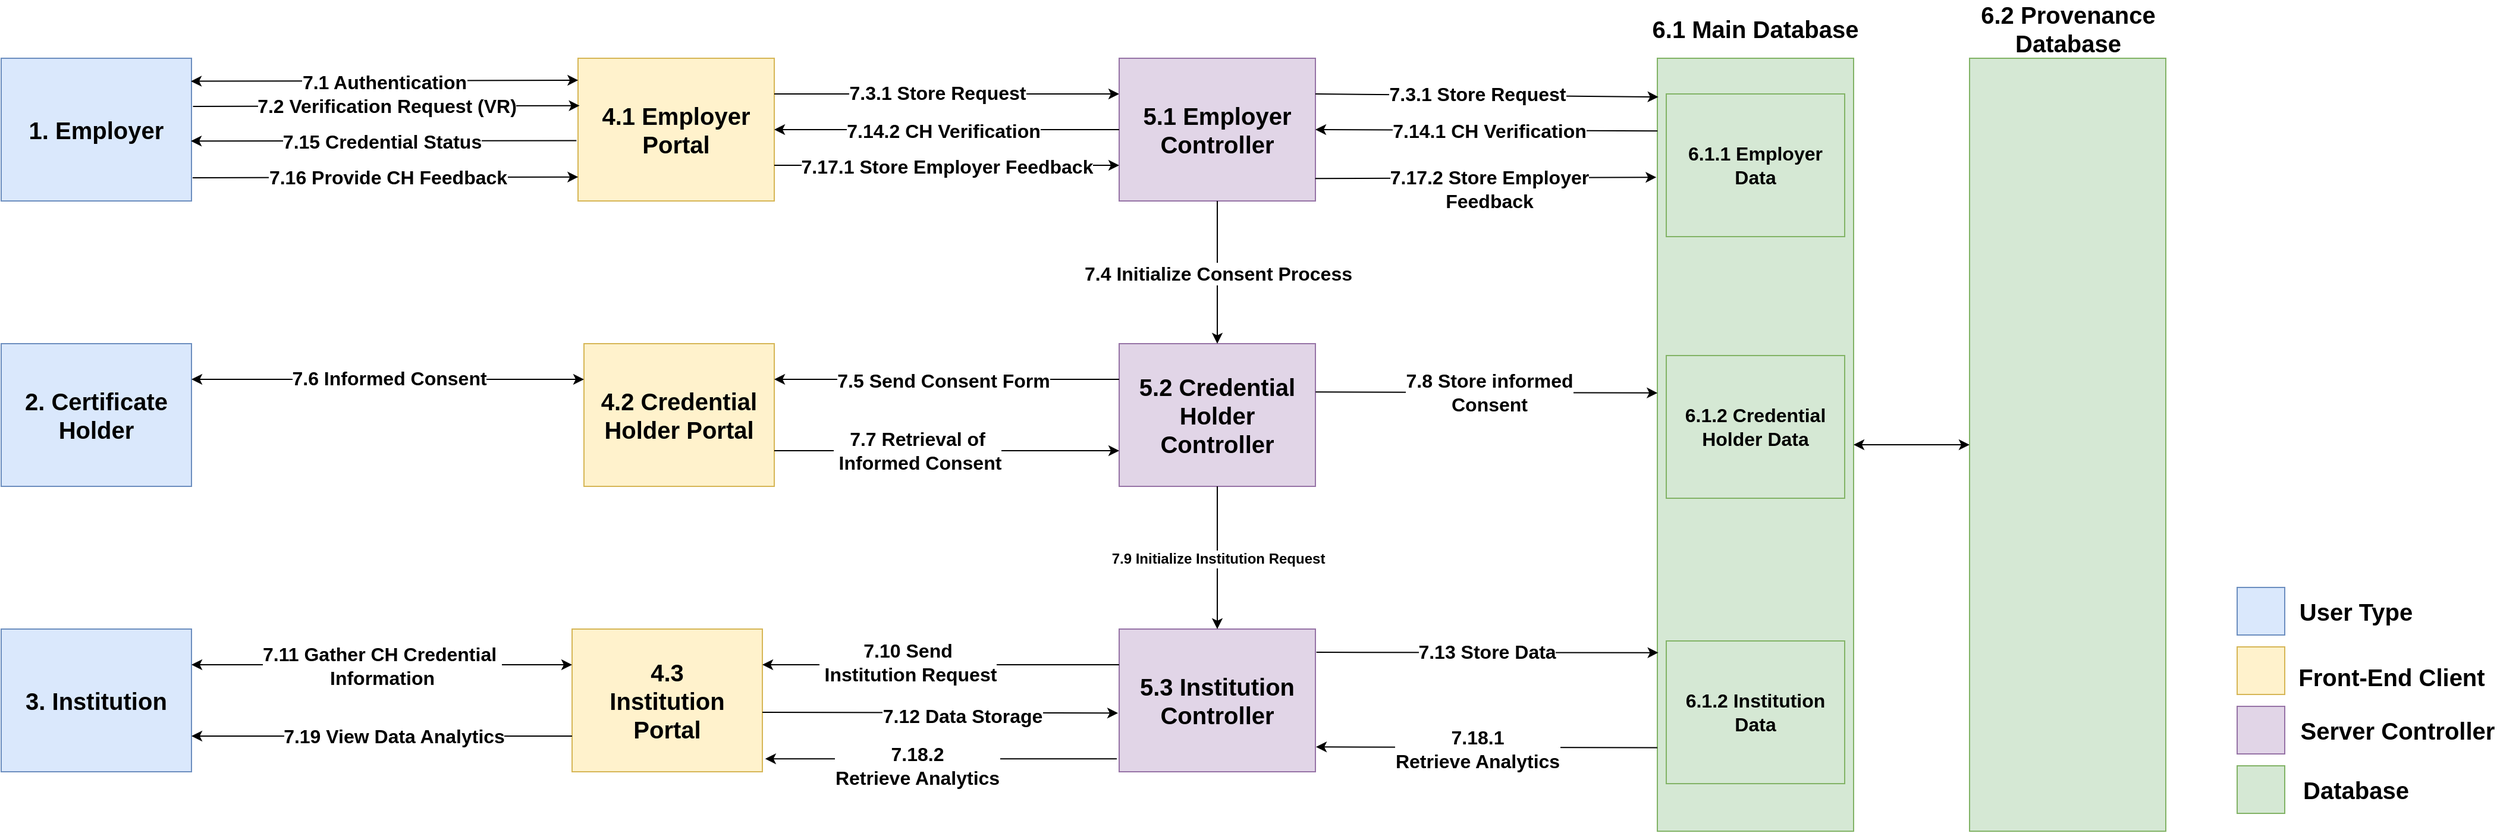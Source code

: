 <mxfile version="16.6.2" type="github">
  <diagram id="iWA8gPLy4ZEsKYJLe4Qc" name="Page-1">
    <mxGraphModel dx="3028" dy="-740" grid="1" gridSize="10" guides="1" tooltips="1" connect="1" arrows="1" fold="1" page="1" pageScale="1" pageWidth="850" pageHeight="1100" math="0" shadow="0">
      <root>
        <mxCell id="0" />
        <mxCell id="1" parent="0" />
        <mxCell id="mx_xu2pzDGoPMUuX7XrT-1" value="&lt;b style=&quot;font-size: 20px&quot;&gt;&lt;br&gt;1. Employer&lt;br&gt;&lt;br&gt;&lt;/b&gt;" style="rounded=0;whiteSpace=wrap;html=1;fontSize=16;fillColor=#dae8fc;strokeColor=#6c8ebf;" parent="1" vertex="1">
          <mxGeometry x="70" y="2760" width="160" height="120" as="geometry" />
        </mxCell>
        <mxCell id="mx_xu2pzDGoPMUuX7XrT-2" value="&lt;b style=&quot;font-size: 20px;&quot;&gt;4.1 Employer Portal&lt;br style=&quot;font-size: 20px;&quot;&gt;&lt;/b&gt;" style="rounded=0;whiteSpace=wrap;html=1;fontSize=20;fillColor=#fff2cc;strokeColor=#d6b656;" parent="1" vertex="1">
          <mxGeometry x="555" y="2760" width="165" height="120" as="geometry" />
        </mxCell>
        <mxCell id="mx_xu2pzDGoPMUuX7XrT-3" value="" style="endArrow=classic;startArrow=classic;html=1;rounded=0;fontSize=13;exitX=0.997;exitY=0.161;exitDx=0;exitDy=0;exitPerimeter=0;entryX=0.001;entryY=0.154;entryDx=0;entryDy=0;entryPerimeter=0;" parent="1" source="mx_xu2pzDGoPMUuX7XrT-1" target="mx_xu2pzDGoPMUuX7XrT-2" edge="1">
          <mxGeometry width="50" height="50" relative="1" as="geometry">
            <mxPoint x="440" y="2780" as="sourcePoint" />
            <mxPoint x="680" y="2770" as="targetPoint" />
          </mxGeometry>
        </mxCell>
        <mxCell id="mx_xu2pzDGoPMUuX7XrT-4" value="&lt;b style=&quot;font-size: 16px;&quot;&gt;&lt;font style=&quot;font-size: 16px;&quot;&gt;7.1 Authentication&lt;/font&gt;&lt;/b&gt;" style="edgeLabel;html=1;align=center;verticalAlign=middle;resizable=0;points=[];fontSize=16;" parent="mx_xu2pzDGoPMUuX7XrT-3" vertex="1" connectable="0">
          <mxGeometry x="-0.003" y="-1" relative="1" as="geometry">
            <mxPoint as="offset" />
          </mxGeometry>
        </mxCell>
        <mxCell id="mx_xu2pzDGoPMUuX7XrT-5" value="" style="endArrow=classic;html=1;rounded=0;fontSize=13;exitX=1.008;exitY=0.337;exitDx=0;exitDy=0;entryX=0.008;entryY=0.332;entryDx=0;entryDy=0;exitPerimeter=0;entryPerimeter=0;" parent="1" source="mx_xu2pzDGoPMUuX7XrT-1" target="mx_xu2pzDGoPMUuX7XrT-2" edge="1">
          <mxGeometry width="50" height="50" relative="1" as="geometry">
            <mxPoint x="490" y="2850" as="sourcePoint" />
            <mxPoint x="540" y="2800" as="targetPoint" />
          </mxGeometry>
        </mxCell>
        <mxCell id="mx_xu2pzDGoPMUuX7XrT-6" value="&lt;font style=&quot;font-size: 16px;&quot;&gt;&lt;b style=&quot;font-size: 16px;&quot;&gt;7.2 Verification Request (VR)&lt;/b&gt;&lt;/font&gt;" style="edgeLabel;html=1;align=center;verticalAlign=middle;resizable=0;points=[];fontSize=16;" parent="mx_xu2pzDGoPMUuX7XrT-5" vertex="1" connectable="0">
          <mxGeometry x="-0.003" relative="1" as="geometry">
            <mxPoint as="offset" />
          </mxGeometry>
        </mxCell>
        <mxCell id="mx_xu2pzDGoPMUuX7XrT-7" value="" style="endArrow=classic;html=1;rounded=0;fontSize=12;exitX=-0.008;exitY=0.577;exitDx=0;exitDy=0;entryX=0.997;entryY=0.58;entryDx=0;entryDy=0;entryPerimeter=0;exitPerimeter=0;" parent="1" source="mx_xu2pzDGoPMUuX7XrT-2" target="mx_xu2pzDGoPMUuX7XrT-1" edge="1">
          <mxGeometry width="50" height="50" relative="1" as="geometry">
            <mxPoint x="640" y="2910" as="sourcePoint" />
            <mxPoint x="690" y="2860" as="targetPoint" />
          </mxGeometry>
        </mxCell>
        <mxCell id="mx_xu2pzDGoPMUuX7XrT-8" value="&lt;b style=&quot;font-size: 16px&quot;&gt;7.15 Credential Status&lt;br style=&quot;font-size: 16px&quot;&gt;&lt;/b&gt;" style="edgeLabel;html=1;align=center;verticalAlign=middle;resizable=0;points=[];fontSize=16;" parent="mx_xu2pzDGoPMUuX7XrT-7" vertex="1" connectable="0">
          <mxGeometry x="0.011" relative="1" as="geometry">
            <mxPoint as="offset" />
          </mxGeometry>
        </mxCell>
        <mxCell id="mx_xu2pzDGoPMUuX7XrT-9" value="" style="endArrow=classic;html=1;rounded=0;fontSize=12;entryX=0.001;entryY=0.832;entryDx=0;entryDy=0;entryPerimeter=0;exitX=1.006;exitY=0.837;exitDx=0;exitDy=0;exitPerimeter=0;" parent="1" source="mx_xu2pzDGoPMUuX7XrT-1" target="mx_xu2pzDGoPMUuX7XrT-2" edge="1">
          <mxGeometry width="50" height="50" relative="1" as="geometry">
            <mxPoint x="420" y="2930" as="sourcePoint" />
            <mxPoint x="450.0" y="2850" as="targetPoint" />
          </mxGeometry>
        </mxCell>
        <mxCell id="mx_xu2pzDGoPMUuX7XrT-10" value="&lt;b style=&quot;font-size: 16px&quot;&gt;7.16 Provide CH Feedback&lt;br style=&quot;font-size: 16px&quot;&gt;&lt;/b&gt;" style="edgeLabel;html=1;align=center;verticalAlign=middle;resizable=0;points=[];fontSize=16;" parent="mx_xu2pzDGoPMUuX7XrT-9" vertex="1" connectable="0">
          <mxGeometry x="0.011" relative="1" as="geometry">
            <mxPoint as="offset" />
          </mxGeometry>
        </mxCell>
        <mxCell id="mx_xu2pzDGoPMUuX7XrT-11" value="" style="endArrow=classic;html=1;rounded=0;fontSize=12;entryX=0;entryY=0.25;entryDx=0;entryDy=0;exitX=1;exitY=0.25;exitDx=0;exitDy=0;" parent="1" source="mx_xu2pzDGoPMUuX7XrT-2" target="mx_xu2pzDGoPMUuX7XrT-13" edge="1">
          <mxGeometry width="50" height="50" relative="1" as="geometry">
            <mxPoint x="955" y="2940" as="sourcePoint" />
            <mxPoint x="975" y="3060" as="targetPoint" />
          </mxGeometry>
        </mxCell>
        <mxCell id="mx_xu2pzDGoPMUuX7XrT-12" value="&lt;b style=&quot;font-size: 16px;&quot;&gt;7.3.1 Store Request&lt;/b&gt;" style="edgeLabel;html=1;align=center;verticalAlign=middle;resizable=0;points=[];fontSize=16;" parent="mx_xu2pzDGoPMUuX7XrT-11" vertex="1" connectable="0">
          <mxGeometry x="-0.059" y="1" relative="1" as="geometry">
            <mxPoint as="offset" />
          </mxGeometry>
        </mxCell>
        <mxCell id="mx_xu2pzDGoPMUuX7XrT-13" value="&lt;b style=&quot;font-size: 20px;&quot;&gt;5.1 Employer Controller&lt;br style=&quot;font-size: 20px;&quot;&gt;&lt;/b&gt;" style="rounded=0;whiteSpace=wrap;html=1;fontSize=20;fillColor=#e1d5e7;strokeColor=#9673a6;" parent="1" vertex="1">
          <mxGeometry x="1010" y="2760" width="165" height="120" as="geometry" />
        </mxCell>
        <mxCell id="mx_xu2pzDGoPMUuX7XrT-14" value="" style="endArrow=classic;html=1;rounded=0;fontSize=12;exitX=0;exitY=0.5;exitDx=0;exitDy=0;entryX=1;entryY=0.5;entryDx=0;entryDy=0;" parent="1" source="mx_xu2pzDGoPMUuX7XrT-13" target="mx_xu2pzDGoPMUuX7XrT-2" edge="1">
          <mxGeometry width="50" height="50" relative="1" as="geometry">
            <mxPoint x="1025" y="2800" as="sourcePoint" />
            <mxPoint x="815" y="2800" as="targetPoint" />
          </mxGeometry>
        </mxCell>
        <mxCell id="mx_xu2pzDGoPMUuX7XrT-15" value="&lt;b style=&quot;font-size: 16px&quot;&gt;7.14.2 CH Verification&lt;/b&gt;" style="edgeLabel;html=1;align=center;verticalAlign=middle;resizable=0;points=[];fontSize=16;" parent="mx_xu2pzDGoPMUuX7XrT-14" vertex="1" connectable="0">
          <mxGeometry x="0.022" y="1" relative="1" as="geometry">
            <mxPoint as="offset" />
          </mxGeometry>
        </mxCell>
        <mxCell id="mx_xu2pzDGoPMUuX7XrT-16" value="" style="endArrow=classic;html=1;rounded=0;fontSize=12;exitX=1;exitY=0.75;exitDx=0;exitDy=0;entryX=0;entryY=0.75;entryDx=0;entryDy=0;" parent="1" source="mx_xu2pzDGoPMUuX7XrT-2" target="mx_xu2pzDGoPMUuX7XrT-13" edge="1">
          <mxGeometry width="50" height="50" relative="1" as="geometry">
            <mxPoint x="825" y="2740" as="sourcePoint" />
            <mxPoint x="1035" y="2740" as="targetPoint" />
          </mxGeometry>
        </mxCell>
        <mxCell id="mx_xu2pzDGoPMUuX7XrT-17" value="&lt;b style=&quot;font-size: 16px;&quot;&gt;&lt;br style=&quot;font-size: 16px;&quot;&gt;&lt;/b&gt;" style="edgeLabel;html=1;align=center;verticalAlign=middle;resizable=0;points=[];fontSize=16;" parent="mx_xu2pzDGoPMUuX7XrT-16" vertex="1" connectable="0">
          <mxGeometry x="0.011" relative="1" as="geometry">
            <mxPoint y="-10" as="offset" />
          </mxGeometry>
        </mxCell>
        <mxCell id="mx_xu2pzDGoPMUuX7XrT-18" value="&lt;b style=&quot;font-size: 16px&quot;&gt;7.17.1 Store Employer Feedback&lt;/b&gt;" style="edgeLabel;html=1;align=center;verticalAlign=middle;resizable=0;points=[];fontSize=16;" parent="mx_xu2pzDGoPMUuX7XrT-16" vertex="1" connectable="0">
          <mxGeometry x="0.047" y="-1" relative="1" as="geometry">
            <mxPoint x="-7" as="offset" />
          </mxGeometry>
        </mxCell>
        <mxCell id="mx_xu2pzDGoPMUuX7XrT-19" value="&lt;b&gt;&lt;br&gt;&lt;/b&gt;" style="rounded=0;whiteSpace=wrap;html=1;fontSize=16;fillColor=#d5e8d4;strokeColor=#82b366;" parent="1" vertex="1">
          <mxGeometry x="1462.5" y="2760" width="165" height="650" as="geometry" />
        </mxCell>
        <mxCell id="mx_xu2pzDGoPMUuX7XrT-20" value="&lt;font style=&quot;font-size: 20px&quot;&gt;&lt;b&gt;6.1 Main Database&lt;/b&gt;&lt;/font&gt;" style="text;html=1;strokeColor=none;fillColor=none;align=center;verticalAlign=middle;whiteSpace=wrap;rounded=0;fontSize=10;" parent="1" vertex="1">
          <mxGeometry x="1450" y="2720" width="190" height="30" as="geometry" />
        </mxCell>
        <mxCell id="mx_xu2pzDGoPMUuX7XrT-21" value="&lt;b&gt;6.1.1 Employer Data&lt;br&gt;&lt;/b&gt;" style="rounded=0;whiteSpace=wrap;html=1;fontSize=16;fillColor=#d5e8d4;strokeColor=#82b366;" parent="1" vertex="1">
          <mxGeometry x="1470" y="2790" width="150" height="120" as="geometry" />
        </mxCell>
        <mxCell id="mx_xu2pzDGoPMUuX7XrT-22" value="&lt;b&gt;6.1.2 Credential Holder Data&lt;br&gt;&lt;/b&gt;" style="rounded=0;whiteSpace=wrap;html=1;fontSize=16;fillColor=#d5e8d4;strokeColor=#82b366;" parent="1" vertex="1">
          <mxGeometry x="1470" y="3010" width="150" height="120" as="geometry" />
        </mxCell>
        <mxCell id="mx_xu2pzDGoPMUuX7XrT-23" value="" style="endArrow=classic;html=1;rounded=0;fontSize=12;exitX=1;exitY=0.25;exitDx=0;exitDy=0;entryX=0.005;entryY=0.05;entryDx=0;entryDy=0;entryPerimeter=0;" parent="1" source="mx_xu2pzDGoPMUuX7XrT-13" target="mx_xu2pzDGoPMUuX7XrT-19" edge="1">
          <mxGeometry width="50" height="50" relative="1" as="geometry">
            <mxPoint x="860" y="2800" as="sourcePoint" />
            <mxPoint x="1380" y="2790" as="targetPoint" />
          </mxGeometry>
        </mxCell>
        <mxCell id="mx_xu2pzDGoPMUuX7XrT-24" value="&lt;b style=&quot;font-size: 16px;&quot;&gt;7.3.1 Store Request&lt;/b&gt;" style="edgeLabel;html=1;align=center;verticalAlign=middle;resizable=0;points=[];fontSize=16;" parent="mx_xu2pzDGoPMUuX7XrT-23" vertex="1" connectable="0">
          <mxGeometry x="-0.059" y="1" relative="1" as="geometry">
            <mxPoint as="offset" />
          </mxGeometry>
        </mxCell>
        <mxCell id="mx_xu2pzDGoPMUuX7XrT-25" value="&lt;b style=&quot;font-size: 20px;&quot;&gt;5.2 Credential Holder Controller&lt;br style=&quot;font-size: 20px;&quot;&gt;&lt;/b&gt;" style="rounded=0;whiteSpace=wrap;html=1;fontSize=20;fillColor=#e1d5e7;strokeColor=#9673a6;" parent="1" vertex="1">
          <mxGeometry x="1010" y="3000" width="165" height="120" as="geometry" />
        </mxCell>
        <mxCell id="mx_xu2pzDGoPMUuX7XrT-26" value="" style="endArrow=classic;html=1;rounded=0;fontSize=12;entryX=0.5;entryY=0;entryDx=0;entryDy=0;exitX=0.5;exitY=1;exitDx=0;exitDy=0;" parent="1" source="mx_xu2pzDGoPMUuX7XrT-13" target="mx_xu2pzDGoPMUuX7XrT-25" edge="1">
          <mxGeometry width="50" height="50" relative="1" as="geometry">
            <mxPoint x="960" y="2710" as="sourcePoint" />
            <mxPoint x="720" y="2070" as="targetPoint" />
          </mxGeometry>
        </mxCell>
        <mxCell id="mx_xu2pzDGoPMUuX7XrT-27" value="&lt;b&gt;&lt;font style=&quot;font-size: 16px&quot;&gt;7.4 Initialize Consent Process&lt;/font&gt;&lt;/b&gt;" style="edgeLabel;html=1;align=center;verticalAlign=middle;resizable=0;points=[];fontSize=12;" parent="mx_xu2pzDGoPMUuX7XrT-26" vertex="1" connectable="0">
          <mxGeometry x="0.011" relative="1" as="geometry">
            <mxPoint as="offset" />
          </mxGeometry>
        </mxCell>
        <mxCell id="mx_xu2pzDGoPMUuX7XrT-28" value="&lt;b style=&quot;font-size: 20px;&quot;&gt;4.2 Credential Holder Portal&lt;br style=&quot;font-size: 20px;&quot;&gt;&lt;/b&gt;" style="rounded=0;whiteSpace=wrap;html=1;fontSize=20;fillColor=#fff2cc;strokeColor=#d6b656;" parent="1" vertex="1">
          <mxGeometry x="560" y="3000" width="160" height="120" as="geometry" />
        </mxCell>
        <mxCell id="mx_xu2pzDGoPMUuX7XrT-29" value="&lt;b style=&quot;font-size: 20px;&quot;&gt;&lt;font style=&quot;font-size: 20px;&quot;&gt;2. Certificate Holder&lt;/font&gt;&lt;br style=&quot;font-size: 20px;&quot;&gt;&lt;/b&gt;" style="rounded=0;whiteSpace=wrap;html=1;fontSize=20;fillColor=#dae8fc;strokeColor=#6c8ebf;" parent="1" vertex="1">
          <mxGeometry x="70" y="3000" width="160" height="120" as="geometry" />
        </mxCell>
        <mxCell id="mx_xu2pzDGoPMUuX7XrT-30" value="" style="endArrow=classic;html=1;rounded=0;fontSize=12;exitX=0;exitY=0.25;exitDx=0;exitDy=0;entryX=1;entryY=0.25;entryDx=0;entryDy=0;" parent="1" source="mx_xu2pzDGoPMUuX7XrT-25" target="mx_xu2pzDGoPMUuX7XrT-28" edge="1">
          <mxGeometry width="50" height="50" relative="1" as="geometry">
            <mxPoint x="1035" y="2830" as="sourcePoint" />
            <mxPoint x="825" y="2830" as="targetPoint" />
          </mxGeometry>
        </mxCell>
        <mxCell id="mx_xu2pzDGoPMUuX7XrT-31" value="&lt;b style=&quot;font-size: 16px;&quot;&gt;7.5 Send Consent Form&lt;/b&gt;" style="edgeLabel;html=1;align=center;verticalAlign=middle;resizable=0;points=[];fontSize=16;" parent="mx_xu2pzDGoPMUuX7XrT-30" vertex="1" connectable="0">
          <mxGeometry x="0.022" y="1" relative="1" as="geometry">
            <mxPoint as="offset" />
          </mxGeometry>
        </mxCell>
        <mxCell id="mx_xu2pzDGoPMUuX7XrT-32" value="" style="endArrow=classic;startArrow=classic;html=1;rounded=0;fontSize=13;entryX=1;entryY=0.25;entryDx=0;entryDy=0;exitX=0;exitY=0.25;exitDx=0;exitDy=0;" parent="1" source="mx_xu2pzDGoPMUuX7XrT-28" target="mx_xu2pzDGoPMUuX7XrT-29" edge="1">
          <mxGeometry width="50" height="50" relative="1" as="geometry">
            <mxPoint x="930" y="1830" as="sourcePoint" />
            <mxPoint x="1125" y="1830" as="targetPoint" />
          </mxGeometry>
        </mxCell>
        <mxCell id="mx_xu2pzDGoPMUuX7XrT-33" value="&lt;b style=&quot;font-size: 16px;&quot;&gt;&lt;font style=&quot;font-size: 16px;&quot;&gt;7.6 Informed Consent&lt;/font&gt;&lt;/b&gt;" style="edgeLabel;html=1;align=center;verticalAlign=middle;resizable=0;points=[];fontSize=16;" parent="mx_xu2pzDGoPMUuX7XrT-32" vertex="1" connectable="0">
          <mxGeometry x="-0.003" y="-1" relative="1" as="geometry">
            <mxPoint as="offset" />
          </mxGeometry>
        </mxCell>
        <mxCell id="mx_xu2pzDGoPMUuX7XrT-34" value="" style="endArrow=classic;html=1;rounded=0;fontSize=12;exitX=1;exitY=0.75;exitDx=0;exitDy=0;entryX=0;entryY=0.75;entryDx=0;entryDy=0;" parent="1" source="mx_xu2pzDGoPMUuX7XrT-28" target="mx_xu2pzDGoPMUuX7XrT-25" edge="1">
          <mxGeometry width="50" height="50" relative="1" as="geometry">
            <mxPoint x="871.96" y="1891.44" as="sourcePoint" />
            <mxPoint x="872.61" y="2008.44" as="targetPoint" />
          </mxGeometry>
        </mxCell>
        <mxCell id="mx_xu2pzDGoPMUuX7XrT-35" value="&lt;b style=&quot;font-size: 16px;&quot;&gt;7.7 Retrieval of&lt;br style=&quot;font-size: 16px;&quot;&gt;&amp;nbsp;Informed Consent&lt;/b&gt;" style="edgeLabel;html=1;align=center;verticalAlign=middle;resizable=0;points=[];fontSize=16;" parent="mx_xu2pzDGoPMUuX7XrT-34" vertex="1" connectable="0">
          <mxGeometry x="-0.586" y="2" relative="1" as="geometry">
            <mxPoint x="60" y="2" as="offset" />
          </mxGeometry>
        </mxCell>
        <mxCell id="mx_xu2pzDGoPMUuX7XrT-36" value="" style="endArrow=classic;html=1;rounded=0;fontSize=12;exitX=1.001;exitY=0.339;exitDx=0;exitDy=0;exitPerimeter=0;entryX=0.001;entryY=0.433;entryDx=0;entryDy=0;entryPerimeter=0;" parent="1" source="mx_xu2pzDGoPMUuX7XrT-25" target="mx_xu2pzDGoPMUuX7XrT-19" edge="1">
          <mxGeometry width="50" height="50" relative="1" as="geometry">
            <mxPoint x="1230" y="3040" as="sourcePoint" />
            <mxPoint x="1380" y="3041" as="targetPoint" />
          </mxGeometry>
        </mxCell>
        <mxCell id="mx_xu2pzDGoPMUuX7XrT-37" value="&lt;b style=&quot;font-size: 16px&quot;&gt;7.8 Store informed &lt;br&gt;Consent&lt;br style=&quot;font-size: 16px&quot;&gt;&lt;/b&gt;" style="edgeLabel;html=1;align=center;verticalAlign=middle;resizable=0;points=[];fontSize=16;" parent="mx_xu2pzDGoPMUuX7XrT-36" vertex="1" connectable="0">
          <mxGeometry x="0.011" relative="1" as="geometry">
            <mxPoint as="offset" />
          </mxGeometry>
        </mxCell>
        <mxCell id="mx_xu2pzDGoPMUuX7XrT-38" value="&lt;b style=&quot;font-size: 20px;&quot;&gt;5.3 Institution &lt;br style=&quot;font-size: 20px;&quot;&gt;Controller&lt;br style=&quot;font-size: 20px;&quot;&gt;&lt;/b&gt;" style="rounded=0;whiteSpace=wrap;html=1;fontSize=20;fillColor=#e1d5e7;strokeColor=#9673a6;" parent="1" vertex="1">
          <mxGeometry x="1010" y="3240" width="165" height="120" as="geometry" />
        </mxCell>
        <mxCell id="mx_xu2pzDGoPMUuX7XrT-39" value="&lt;b style=&quot;font-size: 20px;&quot;&gt;3. Institution&lt;br style=&quot;font-size: 20px;&quot;&gt;&lt;/b&gt;" style="rounded=0;whiteSpace=wrap;html=1;fontSize=20;fillColor=#dae8fc;strokeColor=#6c8ebf;" parent="1" vertex="1">
          <mxGeometry x="70" y="3240" width="160" height="120" as="geometry" />
        </mxCell>
        <mxCell id="mx_xu2pzDGoPMUuX7XrT-40" value="&lt;b style=&quot;font-size: 20px;&quot;&gt;4.3 &lt;br style=&quot;font-size: 20px;&quot;&gt;Institution Portal&lt;br style=&quot;font-size: 20px;&quot;&gt;&lt;/b&gt;" style="rounded=0;whiteSpace=wrap;html=1;fontSize=20;fillColor=#fff2cc;strokeColor=#d6b656;" parent="1" vertex="1">
          <mxGeometry x="550" y="3240" width="160" height="120" as="geometry" />
        </mxCell>
        <mxCell id="mx_xu2pzDGoPMUuX7XrT-41" value="" style="endArrow=classic;html=1;rounded=0;fontSize=12;exitX=0.5;exitY=1;exitDx=0;exitDy=0;entryX=0.5;entryY=0;entryDx=0;entryDy=0;" parent="1" source="mx_xu2pzDGoPMUuX7XrT-25" target="mx_xu2pzDGoPMUuX7XrT-38" edge="1">
          <mxGeometry width="50" height="50" relative="1" as="geometry">
            <mxPoint x="885" y="2070" as="sourcePoint" />
            <mxPoint x="1110" y="2070" as="targetPoint" />
          </mxGeometry>
        </mxCell>
        <mxCell id="mx_xu2pzDGoPMUuX7XrT-42" value="&lt;b style=&quot;font-size: 12px;&quot;&gt;7.9 Initialize Institution Request&lt;/b&gt;" style="edgeLabel;html=1;align=center;verticalAlign=middle;resizable=0;points=[];fontSize=12;" parent="mx_xu2pzDGoPMUuX7XrT-41" vertex="1" connectable="0">
          <mxGeometry x="0.011" relative="1" as="geometry">
            <mxPoint as="offset" />
          </mxGeometry>
        </mxCell>
        <mxCell id="mx_xu2pzDGoPMUuX7XrT-43" value="" style="endArrow=classic;html=1;rounded=0;fontSize=12;entryX=1;entryY=0.25;entryDx=0;entryDy=0;exitX=0;exitY=0.25;exitDx=0;exitDy=0;" parent="1" source="mx_xu2pzDGoPMUuX7XrT-38" target="mx_xu2pzDGoPMUuX7XrT-40" edge="1">
          <mxGeometry width="50" height="50" relative="1" as="geometry">
            <mxPoint x="1000" y="3270" as="sourcePoint" />
            <mxPoint x="855" y="3270" as="targetPoint" />
            <Array as="points" />
          </mxGeometry>
        </mxCell>
        <mxCell id="mx_xu2pzDGoPMUuX7XrT-44" value="&lt;b style=&quot;font-size: 16px;&quot;&gt;&lt;font style=&quot;font-size: 16px;&quot;&gt;7.10 Send&lt;br style=&quot;font-size: 16px;&quot;&gt;&amp;nbsp;Institution Request&lt;/font&gt;&lt;/b&gt;" style="edgeLabel;html=1;align=center;verticalAlign=middle;resizable=0;points=[];fontSize=16;" parent="mx_xu2pzDGoPMUuX7XrT-43" vertex="1" connectable="0">
          <mxGeometry x="0.494" y="-2" relative="1" as="geometry">
            <mxPoint x="46" as="offset" />
          </mxGeometry>
        </mxCell>
        <mxCell id="mx_xu2pzDGoPMUuX7XrT-45" value="&lt;b&gt;6.1.2 Institution Data&lt;br&gt;&lt;/b&gt;" style="rounded=0;whiteSpace=wrap;html=1;fontSize=16;fillColor=#d5e8d4;strokeColor=#82b366;" parent="1" vertex="1">
          <mxGeometry x="1470" y="3250" width="150" height="120" as="geometry" />
        </mxCell>
        <mxCell id="mx_xu2pzDGoPMUuX7XrT-46" value="" style="endArrow=classic;startArrow=classic;html=1;rounded=0;fontSize=13;entryX=0;entryY=0.25;entryDx=0;entryDy=0;exitX=1;exitY=0.25;exitDx=0;exitDy=0;" parent="1" source="mx_xu2pzDGoPMUuX7XrT-39" target="mx_xu2pzDGoPMUuX7XrT-40" edge="1">
          <mxGeometry width="50" height="50" relative="1" as="geometry">
            <mxPoint x="1519.84" y="1790.16" as="sourcePoint" />
            <mxPoint x="1709.04" y="1790.52" as="targetPoint" />
          </mxGeometry>
        </mxCell>
        <mxCell id="mx_xu2pzDGoPMUuX7XrT-47" value="&lt;b style=&quot;font-size: 16px;&quot;&gt;&lt;font style=&quot;font-size: 16px;&quot;&gt;7.11 Gather CH Credential&amp;nbsp;&lt;br style=&quot;font-size: 16px;&quot;&gt;Information&lt;br style=&quot;font-size: 16px;&quot;&gt;&lt;/font&gt;&lt;/b&gt;" style="edgeLabel;html=1;align=center;verticalAlign=middle;resizable=0;points=[];fontSize=16;" parent="mx_xu2pzDGoPMUuX7XrT-46" vertex="1" connectable="0">
          <mxGeometry x="-0.003" y="-1" relative="1" as="geometry">
            <mxPoint as="offset" />
          </mxGeometry>
        </mxCell>
        <mxCell id="mx_xu2pzDGoPMUuX7XrT-48" value="" style="endArrow=classic;html=1;rounded=0;fontSize=12;exitX=1;exitY=0.583;exitDx=0;exitDy=0;exitPerimeter=0;entryX=-0.006;entryY=0.589;entryDx=0;entryDy=0;entryPerimeter=0;" parent="1" source="mx_xu2pzDGoPMUuX7XrT-40" target="mx_xu2pzDGoPMUuX7XrT-38" edge="1">
          <mxGeometry width="50" height="50" relative="1" as="geometry">
            <mxPoint x="815" y="3310" as="sourcePoint" />
            <mxPoint x="1000" y="3310" as="targetPoint" />
            <Array as="points" />
          </mxGeometry>
        </mxCell>
        <mxCell id="mx_xu2pzDGoPMUuX7XrT-49" value="&lt;b style=&quot;font-size: 16px&quot;&gt;7.12 Data Storage&lt;/b&gt;" style="edgeLabel;html=1;align=center;verticalAlign=middle;resizable=0;points=[];fontSize=16;" parent="mx_xu2pzDGoPMUuX7XrT-48" vertex="1" connectable="0">
          <mxGeometry x="0.494" y="-2" relative="1" as="geometry">
            <mxPoint x="-56" as="offset" />
          </mxGeometry>
        </mxCell>
        <mxCell id="mx_xu2pzDGoPMUuX7XrT-50" value="" style="endArrow=classic;html=1;rounded=0;fontSize=12;entryX=0.005;entryY=0.769;entryDx=0;entryDy=0;entryPerimeter=0;exitX=1.005;exitY=0.163;exitDx=0;exitDy=0;exitPerimeter=0;" parent="1" source="mx_xu2pzDGoPMUuX7XrT-38" target="mx_xu2pzDGoPMUuX7XrT-19" edge="1">
          <mxGeometry width="50" height="50" relative="1" as="geometry">
            <mxPoint x="1230" y="3280" as="sourcePoint" />
            <mxPoint x="1169.63" y="2260.14" as="targetPoint" />
          </mxGeometry>
        </mxCell>
        <mxCell id="mx_xu2pzDGoPMUuX7XrT-51" value="&lt;b style=&quot;font-size: 16px;&quot;&gt;7.13 Store Data&lt;br style=&quot;font-size: 16px;&quot;&gt;&lt;/b&gt;" style="edgeLabel;html=1;align=center;verticalAlign=middle;resizable=0;points=[];fontSize=16;" parent="mx_xu2pzDGoPMUuX7XrT-50" vertex="1" connectable="0">
          <mxGeometry x="0.011" relative="1" as="geometry">
            <mxPoint x="-3" y="-1" as="offset" />
          </mxGeometry>
        </mxCell>
        <mxCell id="mx_xu2pzDGoPMUuX7XrT-54" value="" style="endArrow=classic;html=1;rounded=0;fontSize=12;entryX=1;entryY=0.5;entryDx=0;entryDy=0;exitX=0.001;exitY=0.094;exitDx=0;exitDy=0;exitPerimeter=0;" parent="1" source="mx_xu2pzDGoPMUuX7XrT-19" target="mx_xu2pzDGoPMUuX7XrT-13" edge="1">
          <mxGeometry width="50" height="50" relative="1" as="geometry">
            <mxPoint x="1400" y="2850" as="sourcePoint" />
            <mxPoint x="492.5" y="2130" as="targetPoint" />
          </mxGeometry>
        </mxCell>
        <mxCell id="mx_xu2pzDGoPMUuX7XrT-55" value="&lt;b style=&quot;font-size: 16px;&quot;&gt;7.14.1 CH Verification&lt;/b&gt;" style="edgeLabel;html=1;align=center;verticalAlign=middle;resizable=0;points=[];fontSize=16;" parent="mx_xu2pzDGoPMUuX7XrT-54" vertex="1" connectable="0">
          <mxGeometry x="0.011" relative="1" as="geometry">
            <mxPoint x="4" as="offset" />
          </mxGeometry>
        </mxCell>
        <mxCell id="mx_xu2pzDGoPMUuX7XrT-56" value="" style="endArrow=classic;html=1;rounded=0;fontSize=12;exitX=0.999;exitY=0.843;exitDx=0;exitDy=0;exitPerimeter=0;entryX=-0.005;entryY=0.154;entryDx=0;entryDy=0;entryPerimeter=0;" parent="1" source="mx_xu2pzDGoPMUuX7XrT-13" target="mx_xu2pzDGoPMUuX7XrT-19" edge="1">
          <mxGeometry width="50" height="50" relative="1" as="geometry">
            <mxPoint x="567.74" y="2129.28" as="sourcePoint" />
            <mxPoint x="568" y="2260" as="targetPoint" />
          </mxGeometry>
        </mxCell>
        <mxCell id="mx_xu2pzDGoPMUuX7XrT-57" value="&lt;b style=&quot;font-size: 16px&quot;&gt;7.17.2 Store Employer &lt;br&gt;Feedback&lt;br style=&quot;font-size: 16px&quot;&gt;&lt;/b&gt;" style="edgeLabel;html=1;align=center;verticalAlign=middle;resizable=0;points=[];fontSize=16;" parent="mx_xu2pzDGoPMUuX7XrT-56" vertex="1" connectable="0">
          <mxGeometry x="0.011" relative="1" as="geometry">
            <mxPoint x="1" y="9" as="offset" />
          </mxGeometry>
        </mxCell>
        <mxCell id="mx_xu2pzDGoPMUuX7XrT-58" value="" style="endArrow=classic;html=1;rounded=0;fontSize=11;entryX=1.003;entryY=0.826;entryDx=0;entryDy=0;exitX=0;exitY=0.892;exitDx=0;exitDy=0;exitPerimeter=0;entryPerimeter=0;" parent="1" source="mx_xu2pzDGoPMUuX7XrT-19" target="mx_xu2pzDGoPMUuX7XrT-38" edge="1">
          <mxGeometry width="50" height="50" relative="1" as="geometry">
            <mxPoint x="1320" y="2980" as="sourcePoint" />
            <mxPoint x="1302.395" y="2130.12" as="targetPoint" />
          </mxGeometry>
        </mxCell>
        <mxCell id="mx_xu2pzDGoPMUuX7XrT-59" value="&lt;b style=&quot;font-size: 16px&quot;&gt;7.18.1&lt;br style=&quot;font-size: 16px&quot;&gt;Retrieve Analytics&lt;/b&gt;" style="edgeLabel;html=1;align=center;verticalAlign=middle;resizable=0;points=[];fontSize=16;" parent="mx_xu2pzDGoPMUuX7XrT-58" vertex="1" connectable="0">
          <mxGeometry x="0.586" relative="1" as="geometry">
            <mxPoint x="76" y="1" as="offset" />
          </mxGeometry>
        </mxCell>
        <mxCell id="mx_xu2pzDGoPMUuX7XrT-60" value="" style="endArrow=classic;html=1;rounded=0;fontSize=11;exitX=-0.012;exitY=0.909;exitDx=0;exitDy=0;exitPerimeter=0;entryX=1.015;entryY=0.909;entryDx=0;entryDy=0;entryPerimeter=0;" parent="1" source="mx_xu2pzDGoPMUuX7XrT-38" target="mx_xu2pzDGoPMUuX7XrT-40" edge="1">
          <mxGeometry width="50" height="50" relative="1" as="geometry">
            <mxPoint x="995" y="3340" as="sourcePoint" />
            <mxPoint x="815" y="3349" as="targetPoint" />
          </mxGeometry>
        </mxCell>
        <mxCell id="mx_xu2pzDGoPMUuX7XrT-61" value="&lt;b style=&quot;font-size: 16px&quot;&gt;7.18.2&lt;br style=&quot;font-size: 16px&quot;&gt;Retrieve Analytics&lt;/b&gt;" style="edgeLabel;html=1;align=center;verticalAlign=middle;resizable=0;points=[];fontSize=16;" parent="mx_xu2pzDGoPMUuX7XrT-60" vertex="1" connectable="0">
          <mxGeometry x="0.586" relative="1" as="geometry">
            <mxPoint x="66" y="6" as="offset" />
          </mxGeometry>
        </mxCell>
        <mxCell id="mx_xu2pzDGoPMUuX7XrT-62" value="" style="endArrow=classic;html=1;rounded=0;fontSize=10;exitX=0;exitY=0.75;exitDx=0;exitDy=0;entryX=1;entryY=0.75;entryDx=0;entryDy=0;" parent="1" source="mx_xu2pzDGoPMUuX7XrT-40" target="mx_xu2pzDGoPMUuX7XrT-39" edge="1">
          <mxGeometry width="50" height="50" relative="1" as="geometry">
            <mxPoint x="1520.8" y="1850.16" as="sourcePoint" />
            <mxPoint x="1709.04" y="1849.92" as="targetPoint" />
          </mxGeometry>
        </mxCell>
        <mxCell id="mx_xu2pzDGoPMUuX7XrT-63" value="&lt;b style=&quot;font-size: 16px&quot;&gt;7.19 View Data Analytics&lt;/b&gt;" style="edgeLabel;html=1;align=center;verticalAlign=middle;resizable=0;points=[];fontSize=16;" parent="mx_xu2pzDGoPMUuX7XrT-62" vertex="1" connectable="0">
          <mxGeometry x="-0.059" relative="1" as="geometry">
            <mxPoint as="offset" />
          </mxGeometry>
        </mxCell>
        <mxCell id="mx_xu2pzDGoPMUuX7XrT-64" value="&lt;b&gt;&lt;br&gt;&lt;/b&gt;" style="rounded=0;whiteSpace=wrap;html=1;fontSize=16;fillColor=#d5e8d4;strokeColor=#82b366;" parent="1" vertex="1">
          <mxGeometry x="1725" y="2760" width="165" height="650" as="geometry" />
        </mxCell>
        <mxCell id="mx_xu2pzDGoPMUuX7XrT-65" value="&lt;font style=&quot;font-size: 20px&quot;&gt;&lt;b&gt;6.2 Provenance Database&lt;/b&gt;&lt;/font&gt;" style="text;html=1;strokeColor=none;fillColor=none;align=center;verticalAlign=middle;whiteSpace=wrap;rounded=0;fontSize=10;" parent="1" vertex="1">
          <mxGeometry x="1712.5" y="2720" width="190" height="30" as="geometry" />
        </mxCell>
        <mxCell id="mx_xu2pzDGoPMUuX7XrT-66" value="" style="endArrow=classic;startArrow=classic;html=1;rounded=0;exitX=0;exitY=0.5;exitDx=0;exitDy=0;entryX=1;entryY=0.5;entryDx=0;entryDy=0;" parent="1" source="mx_xu2pzDGoPMUuX7XrT-64" target="mx_xu2pzDGoPMUuX7XrT-19" edge="1">
          <mxGeometry width="50" height="50" relative="1" as="geometry">
            <mxPoint x="928.98" y="2493.76" as="sourcePoint" />
            <mxPoint x="929.17" y="2401.4" as="targetPoint" />
          </mxGeometry>
        </mxCell>
        <mxCell id="mx_xu2pzDGoPMUuX7XrT-67" value="" style="whiteSpace=wrap;html=1;aspect=fixed;fillColor=#dae8fc;strokeColor=#6c8ebf;" parent="1" vertex="1">
          <mxGeometry x="1950" y="3205" width="40" height="40" as="geometry" />
        </mxCell>
        <mxCell id="mx_xu2pzDGoPMUuX7XrT-68" value="User Type" style="text;html=1;strokeColor=none;fillColor=none;align=center;verticalAlign=middle;whiteSpace=wrap;rounded=0;fontStyle=1;fontSize=20;" parent="1" vertex="1">
          <mxGeometry x="2000" y="3210" width="100" height="30" as="geometry" />
        </mxCell>
        <mxCell id="mx_xu2pzDGoPMUuX7XrT-69" value="" style="whiteSpace=wrap;html=1;aspect=fixed;fillColor=#fff2cc;strokeColor=#d6b656;" parent="1" vertex="1">
          <mxGeometry x="1950" y="3255" width="40" height="40" as="geometry" />
        </mxCell>
        <mxCell id="mx_xu2pzDGoPMUuX7XrT-70" value="Front-End Client" style="text;html=1;strokeColor=none;fillColor=none;align=center;verticalAlign=middle;whiteSpace=wrap;rounded=0;fontStyle=1;fontSize=20;" parent="1" vertex="1">
          <mxGeometry x="2000" y="3265" width="160" height="30" as="geometry" />
        </mxCell>
        <mxCell id="mx_xu2pzDGoPMUuX7XrT-71" value="" style="whiteSpace=wrap;html=1;aspect=fixed;fillColor=#e1d5e7;strokeColor=#9673a6;" parent="1" vertex="1">
          <mxGeometry x="1950" y="3305" width="40" height="40" as="geometry" />
        </mxCell>
        <mxCell id="mx_xu2pzDGoPMUuX7XrT-72" value="Server Controller" style="text;html=1;strokeColor=none;fillColor=none;align=center;verticalAlign=middle;whiteSpace=wrap;rounded=0;fontStyle=1;fontSize=20;" parent="1" vertex="1">
          <mxGeometry x="2000" y="3310" width="170" height="30" as="geometry" />
        </mxCell>
        <mxCell id="mx_xu2pzDGoPMUuX7XrT-73" value="" style="whiteSpace=wrap;html=1;aspect=fixed;fillColor=#d5e8d4;strokeColor=#82b366;" parent="1" vertex="1">
          <mxGeometry x="1950" y="3355" width="40" height="40" as="geometry" />
        </mxCell>
        <mxCell id="mx_xu2pzDGoPMUuX7XrT-74" value="Database" style="text;html=1;strokeColor=none;fillColor=none;align=center;verticalAlign=middle;whiteSpace=wrap;rounded=0;fontStyle=1;fontSize=20;" parent="1" vertex="1">
          <mxGeometry x="2020" y="3360" width="60" height="30" as="geometry" />
        </mxCell>
      </root>
    </mxGraphModel>
  </diagram>
</mxfile>
